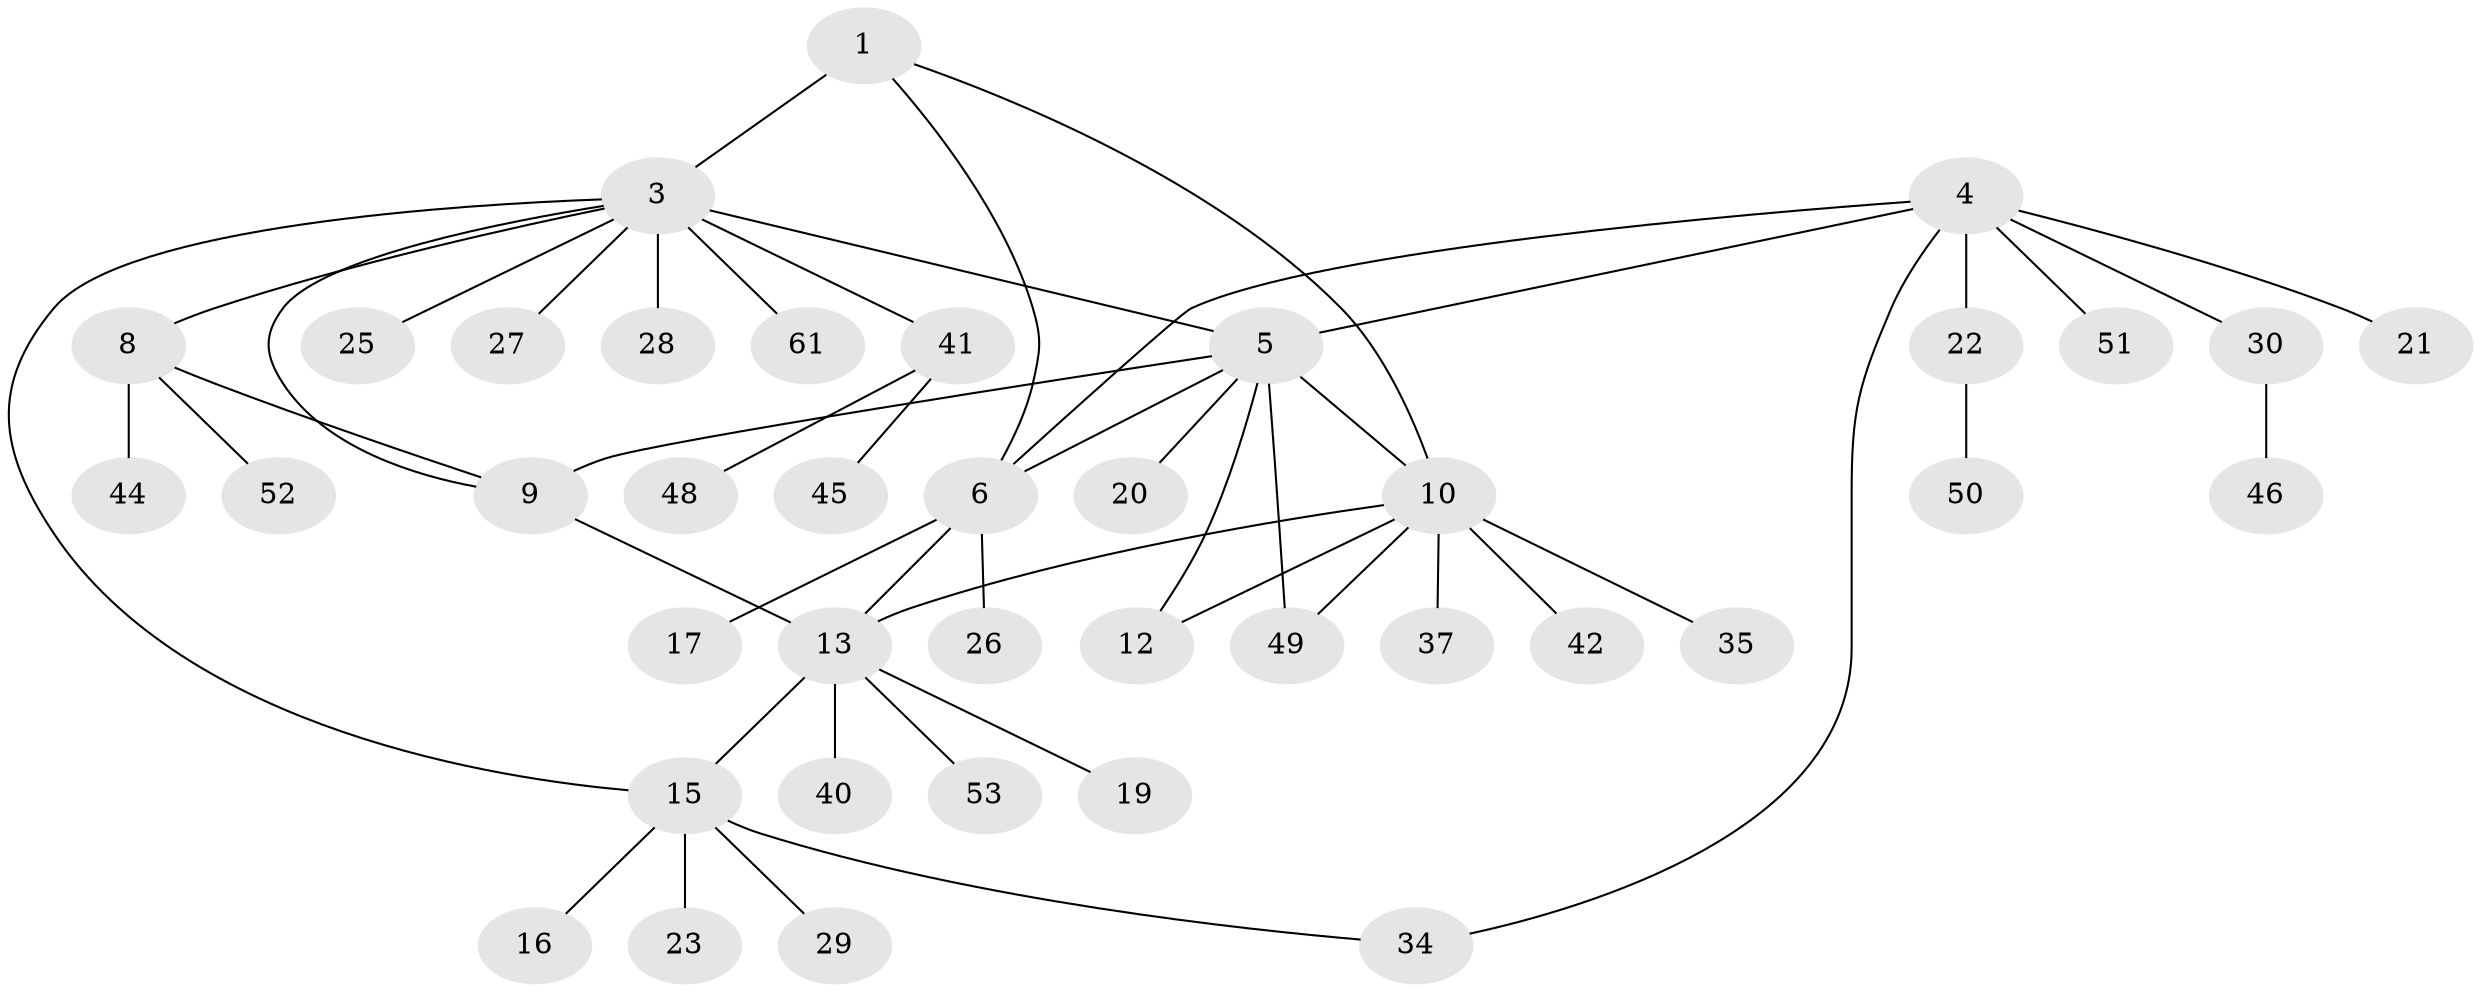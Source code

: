 // original degree distribution, {2: 0.2459016393442623, 4: 0.04918032786885246, 7: 0.03278688524590164, 8: 0.03278688524590164, 6: 0.04918032786885246, 5: 0.04918032786885246, 9: 0.01639344262295082, 3: 0.01639344262295082, 1: 0.5081967213114754}
// Generated by graph-tools (version 1.1) at 2025/11/02/27/25 16:11:33]
// undirected, 40 vertices, 50 edges
graph export_dot {
graph [start="1"]
  node [color=gray90,style=filled];
  1 [super="+2"];
  3 [super="+7"];
  4 [super="+38"];
  5 [super="+11"];
  6 [super="+57"];
  8 [super="+59"];
  9 [super="+18"];
  10 [super="+47"];
  12 [super="+54"];
  13 [super="+14"];
  15 [super="+58"];
  16;
  17;
  19;
  20 [super="+39"];
  21 [super="+24"];
  22;
  23;
  25 [super="+33"];
  26 [super="+31"];
  27 [super="+60"];
  28;
  29 [super="+32"];
  30;
  34;
  35 [super="+36"];
  37;
  40;
  41 [super="+43"];
  42;
  44;
  45;
  46;
  48;
  49;
  50 [super="+55"];
  51;
  52;
  53 [super="+56"];
  61;
  1 -- 3 [weight=2];
  1 -- 10;
  1 -- 6;
  3 -- 15;
  3 -- 27;
  3 -- 28;
  3 -- 61;
  3 -- 8;
  3 -- 9;
  3 -- 25;
  3 -- 41;
  3 -- 5;
  4 -- 5;
  4 -- 6;
  4 -- 21;
  4 -- 22;
  4 -- 30;
  4 -- 34;
  4 -- 51;
  5 -- 6;
  5 -- 9;
  5 -- 20;
  5 -- 49;
  5 -- 10;
  5 -- 12;
  6 -- 13;
  6 -- 17;
  6 -- 26;
  8 -- 9;
  8 -- 44;
  8 -- 52;
  9 -- 13 [weight=2];
  10 -- 12;
  10 -- 35;
  10 -- 37;
  10 -- 42;
  10 -- 49;
  10 -- 13;
  13 -- 15 [weight=2];
  13 -- 19;
  13 -- 40;
  13 -- 53;
  15 -- 16;
  15 -- 23;
  15 -- 29;
  15 -- 34;
  22 -- 50;
  30 -- 46;
  41 -- 45;
  41 -- 48;
}
